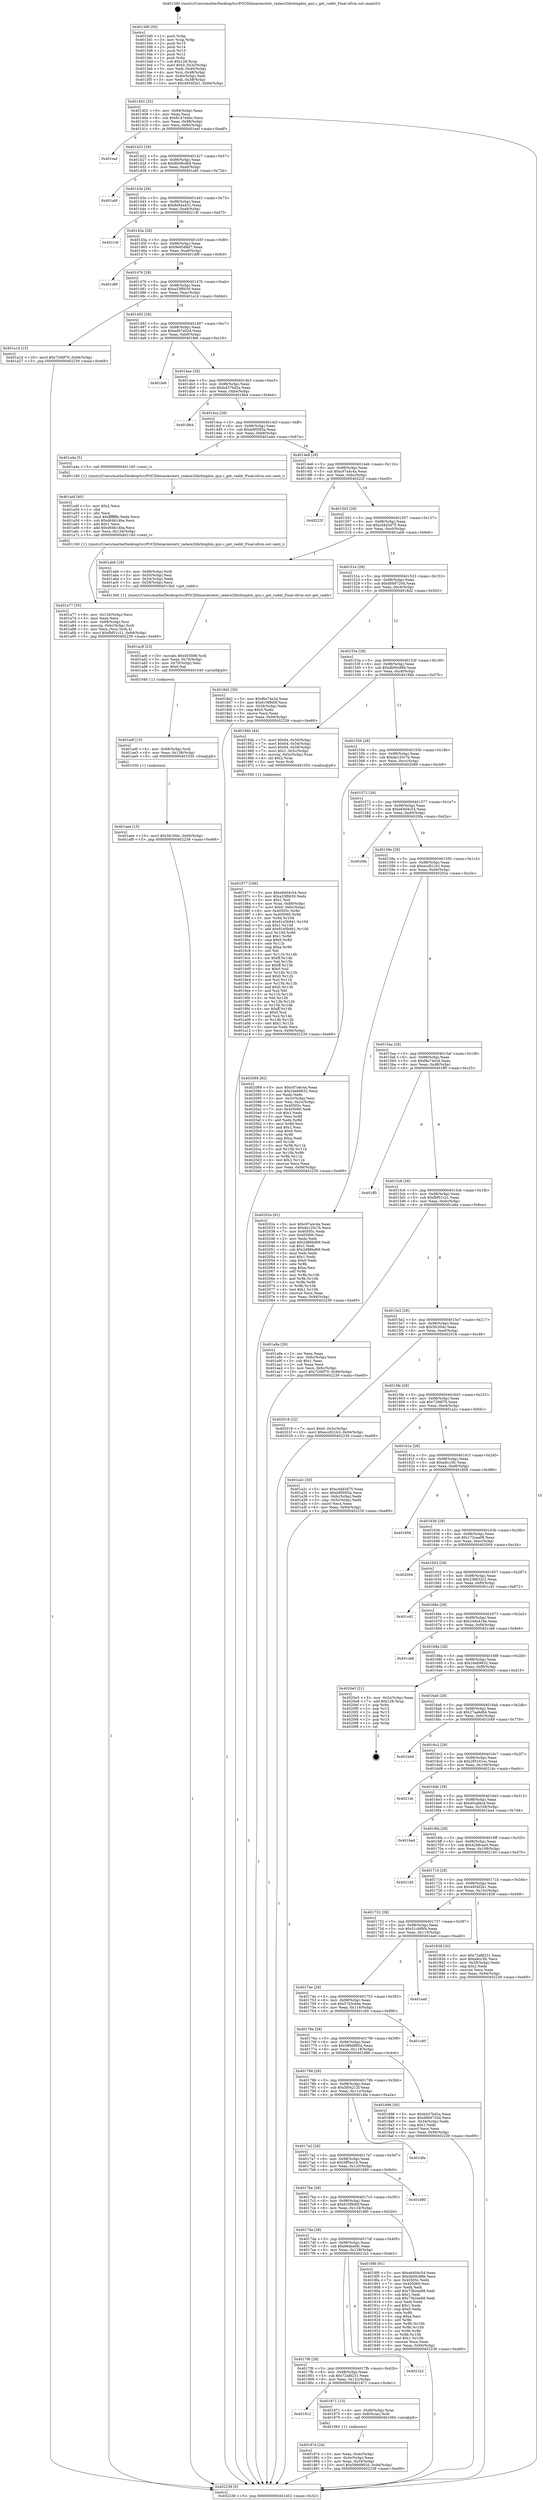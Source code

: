 digraph "0x4013d0" {
  label = "0x4013d0 (/mnt/c/Users/mathe/Desktop/tcc/POCII/binaries/extr_radare2librbinpbin_qnx.c_get_vaddr_Final-ollvm.out::main(0))"
  labelloc = "t"
  node[shape=record]

  Entry [label="",width=0.3,height=0.3,shape=circle,fillcolor=black,style=filled]
  "0x401402" [label="{
     0x401402 [32]\l
     | [instrs]\l
     &nbsp;&nbsp;0x401402 \<+6\>: mov -0x94(%rbp),%eax\l
     &nbsp;&nbsp;0x401408 \<+2\>: mov %eax,%ecx\l
     &nbsp;&nbsp;0x40140a \<+6\>: sub $0x814744bc,%ecx\l
     &nbsp;&nbsp;0x401410 \<+6\>: mov %eax,-0x98(%rbp)\l
     &nbsp;&nbsp;0x401416 \<+6\>: mov %ecx,-0x9c(%rbp)\l
     &nbsp;&nbsp;0x40141c \<+6\>: je 0000000000401eaf \<main+0xadf\>\l
  }"]
  "0x401eaf" [label="{
     0x401eaf\l
  }", style=dashed]
  "0x401422" [label="{
     0x401422 [28]\l
     | [instrs]\l
     &nbsp;&nbsp;0x401422 \<+5\>: jmp 0000000000401427 \<main+0x57\>\l
     &nbsp;&nbsp;0x401427 \<+6\>: mov -0x98(%rbp),%eax\l
     &nbsp;&nbsp;0x40142d \<+5\>: sub $0x8b08cdb8,%eax\l
     &nbsp;&nbsp;0x401432 \<+6\>: mov %eax,-0xa0(%rbp)\l
     &nbsp;&nbsp;0x401438 \<+6\>: je 0000000000401afd \<main+0x72d\>\l
  }"]
  Exit [label="",width=0.3,height=0.3,shape=circle,fillcolor=black,style=filled,peripheries=2]
  "0x401afd" [label="{
     0x401afd\l
  }", style=dashed]
  "0x40143e" [label="{
     0x40143e [28]\l
     | [instrs]\l
     &nbsp;&nbsp;0x40143e \<+5\>: jmp 0000000000401443 \<main+0x73\>\l
     &nbsp;&nbsp;0x401443 \<+6\>: mov -0x98(%rbp),%eax\l
     &nbsp;&nbsp;0x401449 \<+5\>: sub $0x8e84a431,%eax\l
     &nbsp;&nbsp;0x40144e \<+6\>: mov %eax,-0xa4(%rbp)\l
     &nbsp;&nbsp;0x401454 \<+6\>: je 000000000040214f \<main+0xd7f\>\l
  }"]
  "0x401aee" [label="{
     0x401aee [15]\l
     | [instrs]\l
     &nbsp;&nbsp;0x401aee \<+10\>: movl $0x5fc30dc,-0x94(%rbp)\l
     &nbsp;&nbsp;0x401af8 \<+5\>: jmp 0000000000402239 \<main+0xe69\>\l
  }"]
  "0x40214f" [label="{
     0x40214f\l
  }", style=dashed]
  "0x40145a" [label="{
     0x40145a [28]\l
     | [instrs]\l
     &nbsp;&nbsp;0x40145a \<+5\>: jmp 000000000040145f \<main+0x8f\>\l
     &nbsp;&nbsp;0x40145f \<+6\>: mov -0x98(%rbp),%eax\l
     &nbsp;&nbsp;0x401465 \<+5\>: sub $0x9e6588d7,%eax\l
     &nbsp;&nbsp;0x40146a \<+6\>: mov %eax,-0xa8(%rbp)\l
     &nbsp;&nbsp;0x401470 \<+6\>: je 0000000000401d9f \<main+0x9cf\>\l
  }"]
  "0x401adf" [label="{
     0x401adf [15]\l
     | [instrs]\l
     &nbsp;&nbsp;0x401adf \<+4\>: mov -0x68(%rbp),%rdi\l
     &nbsp;&nbsp;0x401ae3 \<+6\>: mov %eax,-0x138(%rbp)\l
     &nbsp;&nbsp;0x401ae9 \<+5\>: call 0000000000401030 \<free@plt\>\l
     | [calls]\l
     &nbsp;&nbsp;0x401030 \{1\} (unknown)\l
  }"]
  "0x401d9f" [label="{
     0x401d9f\l
  }", style=dashed]
  "0x401476" [label="{
     0x401476 [28]\l
     | [instrs]\l
     &nbsp;&nbsp;0x401476 \<+5\>: jmp 000000000040147b \<main+0xab\>\l
     &nbsp;&nbsp;0x40147b \<+6\>: mov -0x98(%rbp),%eax\l
     &nbsp;&nbsp;0x401481 \<+5\>: sub $0xa33f6b30,%eax\l
     &nbsp;&nbsp;0x401486 \<+6\>: mov %eax,-0xac(%rbp)\l
     &nbsp;&nbsp;0x40148c \<+6\>: je 0000000000401a1d \<main+0x64d\>\l
  }"]
  "0x401ac8" [label="{
     0x401ac8 [23]\l
     | [instrs]\l
     &nbsp;&nbsp;0x401ac8 \<+10\>: movabs $0x4030d6,%rdi\l
     &nbsp;&nbsp;0x401ad2 \<+3\>: mov %eax,-0x70(%rbp)\l
     &nbsp;&nbsp;0x401ad5 \<+3\>: mov -0x70(%rbp),%esi\l
     &nbsp;&nbsp;0x401ad8 \<+2\>: mov $0x0,%al\l
     &nbsp;&nbsp;0x401ada \<+5\>: call 0000000000401040 \<printf@plt\>\l
     | [calls]\l
     &nbsp;&nbsp;0x401040 \{1\} (unknown)\l
  }"]
  "0x401a1d" [label="{
     0x401a1d [15]\l
     | [instrs]\l
     &nbsp;&nbsp;0x401a1d \<+10\>: movl $0x7206f70,-0x94(%rbp)\l
     &nbsp;&nbsp;0x401a27 \<+5\>: jmp 0000000000402239 \<main+0xe69\>\l
  }"]
  "0x401492" [label="{
     0x401492 [28]\l
     | [instrs]\l
     &nbsp;&nbsp;0x401492 \<+5\>: jmp 0000000000401497 \<main+0xc7\>\l
     &nbsp;&nbsp;0x401497 \<+6\>: mov -0x98(%rbp),%eax\l
     &nbsp;&nbsp;0x40149d \<+5\>: sub $0xad67e02d,%eax\l
     &nbsp;&nbsp;0x4014a2 \<+6\>: mov %eax,-0xb0(%rbp)\l
     &nbsp;&nbsp;0x4014a8 \<+6\>: je 0000000000401fe6 \<main+0xc16\>\l
  }"]
  "0x401a77" [label="{
     0x401a77 [35]\l
     | [instrs]\l
     &nbsp;&nbsp;0x401a77 \<+6\>: mov -0x134(%rbp),%ecx\l
     &nbsp;&nbsp;0x401a7d \<+3\>: imul %eax,%ecx\l
     &nbsp;&nbsp;0x401a80 \<+4\>: mov -0x68(%rbp),%rsi\l
     &nbsp;&nbsp;0x401a84 \<+4\>: movslq -0x6c(%rbp),%rdi\l
     &nbsp;&nbsp;0x401a88 \<+3\>: mov %ecx,(%rsi,%rdi,4)\l
     &nbsp;&nbsp;0x401a8b \<+10\>: movl $0xfbf01c21,-0x94(%rbp)\l
     &nbsp;&nbsp;0x401a95 \<+5\>: jmp 0000000000402239 \<main+0xe69\>\l
  }"]
  "0x401fe6" [label="{
     0x401fe6\l
  }", style=dashed]
  "0x4014ae" [label="{
     0x4014ae [28]\l
     | [instrs]\l
     &nbsp;&nbsp;0x4014ae \<+5\>: jmp 00000000004014b3 \<main+0xe3\>\l
     &nbsp;&nbsp;0x4014b3 \<+6\>: mov -0x98(%rbp),%eax\l
     &nbsp;&nbsp;0x4014b9 \<+5\>: sub $0xb437bd2a,%eax\l
     &nbsp;&nbsp;0x4014be \<+6\>: mov %eax,-0xb4(%rbp)\l
     &nbsp;&nbsp;0x4014c4 \<+6\>: je 00000000004018b4 \<main+0x4e4\>\l
  }"]
  "0x401a4f" [label="{
     0x401a4f [40]\l
     | [instrs]\l
     &nbsp;&nbsp;0x401a4f \<+5\>: mov $0x2,%ecx\l
     &nbsp;&nbsp;0x401a54 \<+1\>: cltd\l
     &nbsp;&nbsp;0x401a55 \<+2\>: idiv %ecx\l
     &nbsp;&nbsp;0x401a57 \<+6\>: imul $0xfffffffe,%edx,%ecx\l
     &nbsp;&nbsp;0x401a5d \<+6\>: sub $0xd64b14ba,%ecx\l
     &nbsp;&nbsp;0x401a63 \<+3\>: add $0x1,%ecx\l
     &nbsp;&nbsp;0x401a66 \<+6\>: add $0xd64b14ba,%ecx\l
     &nbsp;&nbsp;0x401a6c \<+6\>: mov %ecx,-0x134(%rbp)\l
     &nbsp;&nbsp;0x401a72 \<+5\>: call 0000000000401160 \<next_i\>\l
     | [calls]\l
     &nbsp;&nbsp;0x401160 \{1\} (/mnt/c/Users/mathe/Desktop/tcc/POCII/binaries/extr_radare2librbinpbin_qnx.c_get_vaddr_Final-ollvm.out::next_i)\l
  }"]
  "0x4018b4" [label="{
     0x4018b4\l
  }", style=dashed]
  "0x4014ca" [label="{
     0x4014ca [28]\l
     | [instrs]\l
     &nbsp;&nbsp;0x4014ca \<+5\>: jmp 00000000004014cf \<main+0xff\>\l
     &nbsp;&nbsp;0x4014cf \<+6\>: mov -0x98(%rbp),%eax\l
     &nbsp;&nbsp;0x4014d5 \<+5\>: sub $0xb9f50f3a,%eax\l
     &nbsp;&nbsp;0x4014da \<+6\>: mov %eax,-0xb8(%rbp)\l
     &nbsp;&nbsp;0x4014e0 \<+6\>: je 0000000000401a4a \<main+0x67a\>\l
  }"]
  "0x401977" [label="{
     0x401977 [166]\l
     | [instrs]\l
     &nbsp;&nbsp;0x401977 \<+5\>: mov $0xe6404c54,%ecx\l
     &nbsp;&nbsp;0x40197c \<+5\>: mov $0xa33f6b30,%edx\l
     &nbsp;&nbsp;0x401981 \<+3\>: mov $0x1,%sil\l
     &nbsp;&nbsp;0x401984 \<+4\>: mov %rax,-0x68(%rbp)\l
     &nbsp;&nbsp;0x401988 \<+7\>: movl $0x0,-0x6c(%rbp)\l
     &nbsp;&nbsp;0x40198f \<+8\>: mov 0x40505c,%r8d\l
     &nbsp;&nbsp;0x401997 \<+8\>: mov 0x405060,%r9d\l
     &nbsp;&nbsp;0x40199f \<+3\>: mov %r8d,%r10d\l
     &nbsp;&nbsp;0x4019a2 \<+7\>: sub $0x91e5b941,%r10d\l
     &nbsp;&nbsp;0x4019a9 \<+4\>: sub $0x1,%r10d\l
     &nbsp;&nbsp;0x4019ad \<+7\>: add $0x91e5b941,%r10d\l
     &nbsp;&nbsp;0x4019b4 \<+4\>: imul %r10d,%r8d\l
     &nbsp;&nbsp;0x4019b8 \<+4\>: and $0x1,%r8d\l
     &nbsp;&nbsp;0x4019bc \<+4\>: cmp $0x0,%r8d\l
     &nbsp;&nbsp;0x4019c0 \<+4\>: sete %r11b\l
     &nbsp;&nbsp;0x4019c4 \<+4\>: cmp $0xa,%r9d\l
     &nbsp;&nbsp;0x4019c8 \<+3\>: setl %bl\l
     &nbsp;&nbsp;0x4019cb \<+3\>: mov %r11b,%r14b\l
     &nbsp;&nbsp;0x4019ce \<+4\>: xor $0xff,%r14b\l
     &nbsp;&nbsp;0x4019d2 \<+3\>: mov %bl,%r15b\l
     &nbsp;&nbsp;0x4019d5 \<+4\>: xor $0xff,%r15b\l
     &nbsp;&nbsp;0x4019d9 \<+4\>: xor $0x0,%sil\l
     &nbsp;&nbsp;0x4019dd \<+3\>: mov %r14b,%r12b\l
     &nbsp;&nbsp;0x4019e0 \<+4\>: and $0x0,%r12b\l
     &nbsp;&nbsp;0x4019e4 \<+3\>: and %sil,%r11b\l
     &nbsp;&nbsp;0x4019e7 \<+3\>: mov %r15b,%r13b\l
     &nbsp;&nbsp;0x4019ea \<+4\>: and $0x0,%r13b\l
     &nbsp;&nbsp;0x4019ee \<+3\>: and %sil,%bl\l
     &nbsp;&nbsp;0x4019f1 \<+3\>: or %r11b,%r12b\l
     &nbsp;&nbsp;0x4019f4 \<+3\>: or %bl,%r13b\l
     &nbsp;&nbsp;0x4019f7 \<+3\>: xor %r13b,%r12b\l
     &nbsp;&nbsp;0x4019fa \<+3\>: or %r15b,%r14b\l
     &nbsp;&nbsp;0x4019fd \<+4\>: xor $0xff,%r14b\l
     &nbsp;&nbsp;0x401a01 \<+4\>: or $0x0,%sil\l
     &nbsp;&nbsp;0x401a05 \<+3\>: and %sil,%r14b\l
     &nbsp;&nbsp;0x401a08 \<+3\>: or %r14b,%r12b\l
     &nbsp;&nbsp;0x401a0b \<+4\>: test $0x1,%r12b\l
     &nbsp;&nbsp;0x401a0f \<+3\>: cmovne %edx,%ecx\l
     &nbsp;&nbsp;0x401a12 \<+6\>: mov %ecx,-0x94(%rbp)\l
     &nbsp;&nbsp;0x401a18 \<+5\>: jmp 0000000000402239 \<main+0xe69\>\l
  }"]
  "0x401a4a" [label="{
     0x401a4a [5]\l
     | [instrs]\l
     &nbsp;&nbsp;0x401a4a \<+5\>: call 0000000000401160 \<next_i\>\l
     | [calls]\l
     &nbsp;&nbsp;0x401160 \{1\} (/mnt/c/Users/mathe/Desktop/tcc/POCII/binaries/extr_radare2librbinpbin_qnx.c_get_vaddr_Final-ollvm.out::next_i)\l
  }"]
  "0x4014e6" [label="{
     0x4014e6 [28]\l
     | [instrs]\l
     &nbsp;&nbsp;0x4014e6 \<+5\>: jmp 00000000004014eb \<main+0x11b\>\l
     &nbsp;&nbsp;0x4014eb \<+6\>: mov -0x98(%rbp),%eax\l
     &nbsp;&nbsp;0x4014f1 \<+5\>: sub $0xc97a4c4a,%eax\l
     &nbsp;&nbsp;0x4014f6 \<+6\>: mov %eax,-0xbc(%rbp)\l
     &nbsp;&nbsp;0x4014fc \<+6\>: je 000000000040222f \<main+0xe5f\>\l
  }"]
  "0x40187e" [label="{
     0x40187e [24]\l
     | [instrs]\l
     &nbsp;&nbsp;0x40187e \<+3\>: mov %eax,-0x4c(%rbp)\l
     &nbsp;&nbsp;0x401881 \<+3\>: mov -0x4c(%rbp),%eax\l
     &nbsp;&nbsp;0x401884 \<+3\>: mov %eax,-0x34(%rbp)\l
     &nbsp;&nbsp;0x401887 \<+10\>: movl $0x589d982d,-0x94(%rbp)\l
     &nbsp;&nbsp;0x401891 \<+5\>: jmp 0000000000402239 \<main+0xe69\>\l
  }"]
  "0x40222f" [label="{
     0x40222f\l
  }", style=dashed]
  "0x401502" [label="{
     0x401502 [28]\l
     | [instrs]\l
     &nbsp;&nbsp;0x401502 \<+5\>: jmp 0000000000401507 \<main+0x137\>\l
     &nbsp;&nbsp;0x401507 \<+6\>: mov -0x98(%rbp),%eax\l
     &nbsp;&nbsp;0x40150d \<+5\>: sub $0xcd4d3d75,%eax\l
     &nbsp;&nbsp;0x401512 \<+6\>: mov %eax,-0xc0(%rbp)\l
     &nbsp;&nbsp;0x401518 \<+6\>: je 0000000000401ab6 \<main+0x6e6\>\l
  }"]
  "0x401812" [label="{
     0x401812\l
  }", style=dashed]
  "0x401ab6" [label="{
     0x401ab6 [18]\l
     | [instrs]\l
     &nbsp;&nbsp;0x401ab6 \<+4\>: mov -0x68(%rbp),%rdi\l
     &nbsp;&nbsp;0x401aba \<+3\>: mov -0x50(%rbp),%esi\l
     &nbsp;&nbsp;0x401abd \<+3\>: mov -0x54(%rbp),%edx\l
     &nbsp;&nbsp;0x401ac0 \<+3\>: mov -0x58(%rbp),%ecx\l
     &nbsp;&nbsp;0x401ac3 \<+5\>: call 00000000004013b0 \<get_vaddr\>\l
     | [calls]\l
     &nbsp;&nbsp;0x4013b0 \{1\} (/mnt/c/Users/mathe/Desktop/tcc/POCII/binaries/extr_radare2librbinpbin_qnx.c_get_vaddr_Final-ollvm.out::get_vaddr)\l
  }"]
  "0x40151e" [label="{
     0x40151e [28]\l
     | [instrs]\l
     &nbsp;&nbsp;0x40151e \<+5\>: jmp 0000000000401523 \<main+0x153\>\l
     &nbsp;&nbsp;0x401523 \<+6\>: mov -0x98(%rbp),%eax\l
     &nbsp;&nbsp;0x401529 \<+5\>: sub $0xd0b9720d,%eax\l
     &nbsp;&nbsp;0x40152e \<+6\>: mov %eax,-0xc4(%rbp)\l
     &nbsp;&nbsp;0x401534 \<+6\>: je 00000000004018d2 \<main+0x502\>\l
  }"]
  "0x401871" [label="{
     0x401871 [13]\l
     | [instrs]\l
     &nbsp;&nbsp;0x401871 \<+4\>: mov -0x48(%rbp),%rax\l
     &nbsp;&nbsp;0x401875 \<+4\>: mov 0x8(%rax),%rdi\l
     &nbsp;&nbsp;0x401879 \<+5\>: call 0000000000401060 \<atoi@plt\>\l
     | [calls]\l
     &nbsp;&nbsp;0x401060 \{1\} (unknown)\l
  }"]
  "0x4018d2" [label="{
     0x4018d2 [30]\l
     | [instrs]\l
     &nbsp;&nbsp;0x4018d2 \<+5\>: mov $0xf6e74e3d,%eax\l
     &nbsp;&nbsp;0x4018d7 \<+5\>: mov $0x619f9d0f,%ecx\l
     &nbsp;&nbsp;0x4018dc \<+3\>: mov -0x34(%rbp),%edx\l
     &nbsp;&nbsp;0x4018df \<+3\>: cmp $0x0,%edx\l
     &nbsp;&nbsp;0x4018e2 \<+3\>: cmove %ecx,%eax\l
     &nbsp;&nbsp;0x4018e5 \<+6\>: mov %eax,-0x94(%rbp)\l
     &nbsp;&nbsp;0x4018eb \<+5\>: jmp 0000000000402239 \<main+0xe69\>\l
  }"]
  "0x40153a" [label="{
     0x40153a [28]\l
     | [instrs]\l
     &nbsp;&nbsp;0x40153a \<+5\>: jmp 000000000040153f \<main+0x16f\>\l
     &nbsp;&nbsp;0x40153f \<+6\>: mov -0x98(%rbp),%eax\l
     &nbsp;&nbsp;0x401545 \<+5\>: sub $0xdb00c88b,%eax\l
     &nbsp;&nbsp;0x40154a \<+6\>: mov %eax,-0xc8(%rbp)\l
     &nbsp;&nbsp;0x401550 \<+6\>: je 000000000040194b \<main+0x57b\>\l
  }"]
  "0x4017f6" [label="{
     0x4017f6 [28]\l
     | [instrs]\l
     &nbsp;&nbsp;0x4017f6 \<+5\>: jmp 00000000004017fb \<main+0x42b\>\l
     &nbsp;&nbsp;0x4017fb \<+6\>: mov -0x98(%rbp),%eax\l
     &nbsp;&nbsp;0x401801 \<+5\>: sub $0x72afd231,%eax\l
     &nbsp;&nbsp;0x401806 \<+6\>: mov %eax,-0x12c(%rbp)\l
     &nbsp;&nbsp;0x40180c \<+6\>: je 0000000000401871 \<main+0x4a1\>\l
  }"]
  "0x40194b" [label="{
     0x40194b [44]\l
     | [instrs]\l
     &nbsp;&nbsp;0x40194b \<+7\>: movl $0x64,-0x50(%rbp)\l
     &nbsp;&nbsp;0x401952 \<+7\>: movl $0x64,-0x54(%rbp)\l
     &nbsp;&nbsp;0x401959 \<+7\>: movl $0x64,-0x58(%rbp)\l
     &nbsp;&nbsp;0x401960 \<+7\>: movl $0x1,-0x5c(%rbp)\l
     &nbsp;&nbsp;0x401967 \<+4\>: movslq -0x5c(%rbp),%rax\l
     &nbsp;&nbsp;0x40196b \<+4\>: shl $0x2,%rax\l
     &nbsp;&nbsp;0x40196f \<+3\>: mov %rax,%rdi\l
     &nbsp;&nbsp;0x401972 \<+5\>: call 0000000000401050 \<malloc@plt\>\l
     | [calls]\l
     &nbsp;&nbsp;0x401050 \{1\} (unknown)\l
  }"]
  "0x401556" [label="{
     0x401556 [28]\l
     | [instrs]\l
     &nbsp;&nbsp;0x401556 \<+5\>: jmp 000000000040155b \<main+0x18b\>\l
     &nbsp;&nbsp;0x40155b \<+6\>: mov -0x98(%rbp),%eax\l
     &nbsp;&nbsp;0x401561 \<+5\>: sub $0xde120c7b,%eax\l
     &nbsp;&nbsp;0x401566 \<+6\>: mov %eax,-0xcc(%rbp)\l
     &nbsp;&nbsp;0x40156c \<+6\>: je 0000000000402089 \<main+0xcb9\>\l
  }"]
  "0x4021b2" [label="{
     0x4021b2\l
  }", style=dashed]
  "0x402089" [label="{
     0x402089 [92]\l
     | [instrs]\l
     &nbsp;&nbsp;0x402089 \<+5\>: mov $0xc97a4c4a,%eax\l
     &nbsp;&nbsp;0x40208e \<+5\>: mov $0x24eb9632,%ecx\l
     &nbsp;&nbsp;0x402093 \<+2\>: xor %edx,%edx\l
     &nbsp;&nbsp;0x402095 \<+3\>: mov -0x3c(%rbp),%esi\l
     &nbsp;&nbsp;0x402098 \<+3\>: mov %esi,-0x2c(%rbp)\l
     &nbsp;&nbsp;0x40209b \<+7\>: mov 0x40505c,%esi\l
     &nbsp;&nbsp;0x4020a2 \<+7\>: mov 0x405060,%edi\l
     &nbsp;&nbsp;0x4020a9 \<+3\>: sub $0x1,%edx\l
     &nbsp;&nbsp;0x4020ac \<+3\>: mov %esi,%r8d\l
     &nbsp;&nbsp;0x4020af \<+3\>: add %edx,%r8d\l
     &nbsp;&nbsp;0x4020b2 \<+4\>: imul %r8d,%esi\l
     &nbsp;&nbsp;0x4020b6 \<+3\>: and $0x1,%esi\l
     &nbsp;&nbsp;0x4020b9 \<+3\>: cmp $0x0,%esi\l
     &nbsp;&nbsp;0x4020bc \<+4\>: sete %r9b\l
     &nbsp;&nbsp;0x4020c0 \<+3\>: cmp $0xa,%edi\l
     &nbsp;&nbsp;0x4020c3 \<+4\>: setl %r10b\l
     &nbsp;&nbsp;0x4020c7 \<+3\>: mov %r9b,%r11b\l
     &nbsp;&nbsp;0x4020ca \<+3\>: and %r10b,%r11b\l
     &nbsp;&nbsp;0x4020cd \<+3\>: xor %r10b,%r9b\l
     &nbsp;&nbsp;0x4020d0 \<+3\>: or %r9b,%r11b\l
     &nbsp;&nbsp;0x4020d3 \<+4\>: test $0x1,%r11b\l
     &nbsp;&nbsp;0x4020d7 \<+3\>: cmovne %ecx,%eax\l
     &nbsp;&nbsp;0x4020da \<+6\>: mov %eax,-0x94(%rbp)\l
     &nbsp;&nbsp;0x4020e0 \<+5\>: jmp 0000000000402239 \<main+0xe69\>\l
  }"]
  "0x401572" [label="{
     0x401572 [28]\l
     | [instrs]\l
     &nbsp;&nbsp;0x401572 \<+5\>: jmp 0000000000401577 \<main+0x1a7\>\l
     &nbsp;&nbsp;0x401577 \<+6\>: mov -0x98(%rbp),%eax\l
     &nbsp;&nbsp;0x40157d \<+5\>: sub $0xe6404c54,%eax\l
     &nbsp;&nbsp;0x401582 \<+6\>: mov %eax,-0xd0(%rbp)\l
     &nbsp;&nbsp;0x401588 \<+6\>: je 00000000004020fa \<main+0xd2a\>\l
  }"]
  "0x4017da" [label="{
     0x4017da [28]\l
     | [instrs]\l
     &nbsp;&nbsp;0x4017da \<+5\>: jmp 00000000004017df \<main+0x40f\>\l
     &nbsp;&nbsp;0x4017df \<+6\>: mov -0x98(%rbp),%eax\l
     &nbsp;&nbsp;0x4017e5 \<+5\>: sub $0x66dea0fc,%eax\l
     &nbsp;&nbsp;0x4017ea \<+6\>: mov %eax,-0x128(%rbp)\l
     &nbsp;&nbsp;0x4017f0 \<+6\>: je 00000000004021b2 \<main+0xde2\>\l
  }"]
  "0x4020fa" [label="{
     0x4020fa\l
  }", style=dashed]
  "0x40158e" [label="{
     0x40158e [28]\l
     | [instrs]\l
     &nbsp;&nbsp;0x40158e \<+5\>: jmp 0000000000401593 \<main+0x1c3\>\l
     &nbsp;&nbsp;0x401593 \<+6\>: mov -0x98(%rbp),%eax\l
     &nbsp;&nbsp;0x401599 \<+5\>: sub $0xecc821b3,%eax\l
     &nbsp;&nbsp;0x40159e \<+6\>: mov %eax,-0xd4(%rbp)\l
     &nbsp;&nbsp;0x4015a4 \<+6\>: je 000000000040202e \<main+0xc5e\>\l
  }"]
  "0x4018f0" [label="{
     0x4018f0 [91]\l
     | [instrs]\l
     &nbsp;&nbsp;0x4018f0 \<+5\>: mov $0xe6404c54,%eax\l
     &nbsp;&nbsp;0x4018f5 \<+5\>: mov $0xdb00c88b,%ecx\l
     &nbsp;&nbsp;0x4018fa \<+7\>: mov 0x40505c,%edx\l
     &nbsp;&nbsp;0x401901 \<+7\>: mov 0x405060,%esi\l
     &nbsp;&nbsp;0x401908 \<+2\>: mov %edx,%edi\l
     &nbsp;&nbsp;0x40190a \<+6\>: add $0x73b2ee89,%edi\l
     &nbsp;&nbsp;0x401910 \<+3\>: sub $0x1,%edi\l
     &nbsp;&nbsp;0x401913 \<+6\>: sub $0x73b2ee89,%edi\l
     &nbsp;&nbsp;0x401919 \<+3\>: imul %edi,%edx\l
     &nbsp;&nbsp;0x40191c \<+3\>: and $0x1,%edx\l
     &nbsp;&nbsp;0x40191f \<+3\>: cmp $0x0,%edx\l
     &nbsp;&nbsp;0x401922 \<+4\>: sete %r8b\l
     &nbsp;&nbsp;0x401926 \<+3\>: cmp $0xa,%esi\l
     &nbsp;&nbsp;0x401929 \<+4\>: setl %r9b\l
     &nbsp;&nbsp;0x40192d \<+3\>: mov %r8b,%r10b\l
     &nbsp;&nbsp;0x401930 \<+3\>: and %r9b,%r10b\l
     &nbsp;&nbsp;0x401933 \<+3\>: xor %r9b,%r8b\l
     &nbsp;&nbsp;0x401936 \<+3\>: or %r8b,%r10b\l
     &nbsp;&nbsp;0x401939 \<+4\>: test $0x1,%r10b\l
     &nbsp;&nbsp;0x40193d \<+3\>: cmovne %ecx,%eax\l
     &nbsp;&nbsp;0x401940 \<+6\>: mov %eax,-0x94(%rbp)\l
     &nbsp;&nbsp;0x401946 \<+5\>: jmp 0000000000402239 \<main+0xe69\>\l
  }"]
  "0x40202e" [label="{
     0x40202e [91]\l
     | [instrs]\l
     &nbsp;&nbsp;0x40202e \<+5\>: mov $0xc97a4c4a,%eax\l
     &nbsp;&nbsp;0x402033 \<+5\>: mov $0xde120c7b,%ecx\l
     &nbsp;&nbsp;0x402038 \<+7\>: mov 0x40505c,%edx\l
     &nbsp;&nbsp;0x40203f \<+7\>: mov 0x405060,%esi\l
     &nbsp;&nbsp;0x402046 \<+2\>: mov %edx,%edi\l
     &nbsp;&nbsp;0x402048 \<+6\>: add $0x2d86bd69,%edi\l
     &nbsp;&nbsp;0x40204e \<+3\>: sub $0x1,%edi\l
     &nbsp;&nbsp;0x402051 \<+6\>: sub $0x2d86bd69,%edi\l
     &nbsp;&nbsp;0x402057 \<+3\>: imul %edi,%edx\l
     &nbsp;&nbsp;0x40205a \<+3\>: and $0x1,%edx\l
     &nbsp;&nbsp;0x40205d \<+3\>: cmp $0x0,%edx\l
     &nbsp;&nbsp;0x402060 \<+4\>: sete %r8b\l
     &nbsp;&nbsp;0x402064 \<+3\>: cmp $0xa,%esi\l
     &nbsp;&nbsp;0x402067 \<+4\>: setl %r9b\l
     &nbsp;&nbsp;0x40206b \<+3\>: mov %r8b,%r10b\l
     &nbsp;&nbsp;0x40206e \<+3\>: and %r9b,%r10b\l
     &nbsp;&nbsp;0x402071 \<+3\>: xor %r9b,%r8b\l
     &nbsp;&nbsp;0x402074 \<+3\>: or %r8b,%r10b\l
     &nbsp;&nbsp;0x402077 \<+4\>: test $0x1,%r10b\l
     &nbsp;&nbsp;0x40207b \<+3\>: cmovne %ecx,%eax\l
     &nbsp;&nbsp;0x40207e \<+6\>: mov %eax,-0x94(%rbp)\l
     &nbsp;&nbsp;0x402084 \<+5\>: jmp 0000000000402239 \<main+0xe69\>\l
  }"]
  "0x4015aa" [label="{
     0x4015aa [28]\l
     | [instrs]\l
     &nbsp;&nbsp;0x4015aa \<+5\>: jmp 00000000004015af \<main+0x1df\>\l
     &nbsp;&nbsp;0x4015af \<+6\>: mov -0x98(%rbp),%eax\l
     &nbsp;&nbsp;0x4015b5 \<+5\>: sub $0xf6e74e3d,%eax\l
     &nbsp;&nbsp;0x4015ba \<+6\>: mov %eax,-0xd8(%rbp)\l
     &nbsp;&nbsp;0x4015c0 \<+6\>: je 0000000000401ff5 \<main+0xc25\>\l
  }"]
  "0x4017be" [label="{
     0x4017be [28]\l
     | [instrs]\l
     &nbsp;&nbsp;0x4017be \<+5\>: jmp 00000000004017c3 \<main+0x3f3\>\l
     &nbsp;&nbsp;0x4017c3 \<+6\>: mov -0x98(%rbp),%eax\l
     &nbsp;&nbsp;0x4017c9 \<+5\>: sub $0x619f9d0f,%eax\l
     &nbsp;&nbsp;0x4017ce \<+6\>: mov %eax,-0x124(%rbp)\l
     &nbsp;&nbsp;0x4017d4 \<+6\>: je 00000000004018f0 \<main+0x520\>\l
  }"]
  "0x401ff5" [label="{
     0x401ff5\l
  }", style=dashed]
  "0x4015c6" [label="{
     0x4015c6 [28]\l
     | [instrs]\l
     &nbsp;&nbsp;0x4015c6 \<+5\>: jmp 00000000004015cb \<main+0x1fb\>\l
     &nbsp;&nbsp;0x4015cb \<+6\>: mov -0x98(%rbp),%eax\l
     &nbsp;&nbsp;0x4015d1 \<+5\>: sub $0xfbf01c21,%eax\l
     &nbsp;&nbsp;0x4015d6 \<+6\>: mov %eax,-0xdc(%rbp)\l
     &nbsp;&nbsp;0x4015dc \<+6\>: je 0000000000401a9a \<main+0x6ca\>\l
  }"]
  "0x401d90" [label="{
     0x401d90\l
  }", style=dashed]
  "0x401a9a" [label="{
     0x401a9a [28]\l
     | [instrs]\l
     &nbsp;&nbsp;0x401a9a \<+2\>: xor %eax,%eax\l
     &nbsp;&nbsp;0x401a9c \<+3\>: mov -0x6c(%rbp),%ecx\l
     &nbsp;&nbsp;0x401a9f \<+3\>: sub $0x1,%eax\l
     &nbsp;&nbsp;0x401aa2 \<+2\>: sub %eax,%ecx\l
     &nbsp;&nbsp;0x401aa4 \<+3\>: mov %ecx,-0x6c(%rbp)\l
     &nbsp;&nbsp;0x401aa7 \<+10\>: movl $0x7206f70,-0x94(%rbp)\l
     &nbsp;&nbsp;0x401ab1 \<+5\>: jmp 0000000000402239 \<main+0xe69\>\l
  }"]
  "0x4015e2" [label="{
     0x4015e2 [28]\l
     | [instrs]\l
     &nbsp;&nbsp;0x4015e2 \<+5\>: jmp 00000000004015e7 \<main+0x217\>\l
     &nbsp;&nbsp;0x4015e7 \<+6\>: mov -0x98(%rbp),%eax\l
     &nbsp;&nbsp;0x4015ed \<+5\>: sub $0x5fc30dc,%eax\l
     &nbsp;&nbsp;0x4015f2 \<+6\>: mov %eax,-0xe0(%rbp)\l
     &nbsp;&nbsp;0x4015f8 \<+6\>: je 0000000000402018 \<main+0xc48\>\l
  }"]
  "0x4017a2" [label="{
     0x4017a2 [28]\l
     | [instrs]\l
     &nbsp;&nbsp;0x4017a2 \<+5\>: jmp 00000000004017a7 \<main+0x3d7\>\l
     &nbsp;&nbsp;0x4017a7 \<+6\>: mov -0x98(%rbp),%eax\l
     &nbsp;&nbsp;0x4017ad \<+5\>: sub $0x5ff5ec16,%eax\l
     &nbsp;&nbsp;0x4017b2 \<+6\>: mov %eax,-0x120(%rbp)\l
     &nbsp;&nbsp;0x4017b8 \<+6\>: je 0000000000401d90 \<main+0x9c0\>\l
  }"]
  "0x402018" [label="{
     0x402018 [22]\l
     | [instrs]\l
     &nbsp;&nbsp;0x402018 \<+7\>: movl $0x0,-0x3c(%rbp)\l
     &nbsp;&nbsp;0x40201f \<+10\>: movl $0xecc821b3,-0x94(%rbp)\l
     &nbsp;&nbsp;0x402029 \<+5\>: jmp 0000000000402239 \<main+0xe69\>\l
  }"]
  "0x4015fe" [label="{
     0x4015fe [28]\l
     | [instrs]\l
     &nbsp;&nbsp;0x4015fe \<+5\>: jmp 0000000000401603 \<main+0x233\>\l
     &nbsp;&nbsp;0x401603 \<+6\>: mov -0x98(%rbp),%eax\l
     &nbsp;&nbsp;0x401609 \<+5\>: sub $0x7206f70,%eax\l
     &nbsp;&nbsp;0x40160e \<+6\>: mov %eax,-0xe4(%rbp)\l
     &nbsp;&nbsp;0x401614 \<+6\>: je 0000000000401a2c \<main+0x65c\>\l
  }"]
  "0x401dfa" [label="{
     0x401dfa\l
  }", style=dashed]
  "0x401a2c" [label="{
     0x401a2c [30]\l
     | [instrs]\l
     &nbsp;&nbsp;0x401a2c \<+5\>: mov $0xcd4d3d75,%eax\l
     &nbsp;&nbsp;0x401a31 \<+5\>: mov $0xb9f50f3a,%ecx\l
     &nbsp;&nbsp;0x401a36 \<+3\>: mov -0x6c(%rbp),%edx\l
     &nbsp;&nbsp;0x401a39 \<+3\>: cmp -0x5c(%rbp),%edx\l
     &nbsp;&nbsp;0x401a3c \<+3\>: cmovl %ecx,%eax\l
     &nbsp;&nbsp;0x401a3f \<+6\>: mov %eax,-0x94(%rbp)\l
     &nbsp;&nbsp;0x401a45 \<+5\>: jmp 0000000000402239 \<main+0xe69\>\l
  }"]
  "0x40161a" [label="{
     0x40161a [28]\l
     | [instrs]\l
     &nbsp;&nbsp;0x40161a \<+5\>: jmp 000000000040161f \<main+0x24f\>\l
     &nbsp;&nbsp;0x40161f \<+6\>: mov -0x98(%rbp),%eax\l
     &nbsp;&nbsp;0x401625 \<+5\>: sub $0xa9cc3fc,%eax\l
     &nbsp;&nbsp;0x40162a \<+6\>: mov %eax,-0xe8(%rbp)\l
     &nbsp;&nbsp;0x401630 \<+6\>: je 0000000000401856 \<main+0x486\>\l
  }"]
  "0x401786" [label="{
     0x401786 [28]\l
     | [instrs]\l
     &nbsp;&nbsp;0x401786 \<+5\>: jmp 000000000040178b \<main+0x3bb\>\l
     &nbsp;&nbsp;0x40178b \<+6\>: mov -0x98(%rbp),%eax\l
     &nbsp;&nbsp;0x401791 \<+5\>: sub $0x5f04212f,%eax\l
     &nbsp;&nbsp;0x401796 \<+6\>: mov %eax,-0x11c(%rbp)\l
     &nbsp;&nbsp;0x40179c \<+6\>: je 0000000000401dfa \<main+0xa2a\>\l
  }"]
  "0x401856" [label="{
     0x401856\l
  }", style=dashed]
  "0x401636" [label="{
     0x401636 [28]\l
     | [instrs]\l
     &nbsp;&nbsp;0x401636 \<+5\>: jmp 000000000040163b \<main+0x26b\>\l
     &nbsp;&nbsp;0x40163b \<+6\>: mov -0x98(%rbp),%eax\l
     &nbsp;&nbsp;0x401641 \<+5\>: sub $0x172cea06,%eax\l
     &nbsp;&nbsp;0x401646 \<+6\>: mov %eax,-0xec(%rbp)\l
     &nbsp;&nbsp;0x40164c \<+6\>: je 0000000000402004 \<main+0xc34\>\l
  }"]
  "0x401896" [label="{
     0x401896 [30]\l
     | [instrs]\l
     &nbsp;&nbsp;0x401896 \<+5\>: mov $0xb437bd2a,%eax\l
     &nbsp;&nbsp;0x40189b \<+5\>: mov $0xd0b9720d,%ecx\l
     &nbsp;&nbsp;0x4018a0 \<+3\>: mov -0x34(%rbp),%edx\l
     &nbsp;&nbsp;0x4018a3 \<+3\>: cmp $0x1,%edx\l
     &nbsp;&nbsp;0x4018a6 \<+3\>: cmovl %ecx,%eax\l
     &nbsp;&nbsp;0x4018a9 \<+6\>: mov %eax,-0x94(%rbp)\l
     &nbsp;&nbsp;0x4018af \<+5\>: jmp 0000000000402239 \<main+0xe69\>\l
  }"]
  "0x402004" [label="{
     0x402004\l
  }", style=dashed]
  "0x401652" [label="{
     0x401652 [28]\l
     | [instrs]\l
     &nbsp;&nbsp;0x401652 \<+5\>: jmp 0000000000401657 \<main+0x287\>\l
     &nbsp;&nbsp;0x401657 \<+6\>: mov -0x98(%rbp),%eax\l
     &nbsp;&nbsp;0x40165d \<+5\>: sub $0x238632c2,%eax\l
     &nbsp;&nbsp;0x401662 \<+6\>: mov %eax,-0xf0(%rbp)\l
     &nbsp;&nbsp;0x401668 \<+6\>: je 0000000000401c42 \<main+0x872\>\l
  }"]
  "0x40176a" [label="{
     0x40176a [28]\l
     | [instrs]\l
     &nbsp;&nbsp;0x40176a \<+5\>: jmp 000000000040176f \<main+0x39f\>\l
     &nbsp;&nbsp;0x40176f \<+6\>: mov -0x98(%rbp),%eax\l
     &nbsp;&nbsp;0x401775 \<+5\>: sub $0x589d982d,%eax\l
     &nbsp;&nbsp;0x40177a \<+6\>: mov %eax,-0x118(%rbp)\l
     &nbsp;&nbsp;0x401780 \<+6\>: je 0000000000401896 \<main+0x4c6\>\l
  }"]
  "0x401c42" [label="{
     0x401c42\l
  }", style=dashed]
  "0x40166e" [label="{
     0x40166e [28]\l
     | [instrs]\l
     &nbsp;&nbsp;0x40166e \<+5\>: jmp 0000000000401673 \<main+0x2a3\>\l
     &nbsp;&nbsp;0x401673 \<+6\>: mov -0x98(%rbp),%eax\l
     &nbsp;&nbsp;0x401679 \<+5\>: sub $0x24de419a,%eax\l
     &nbsp;&nbsp;0x40167e \<+6\>: mov %eax,-0xf4(%rbp)\l
     &nbsp;&nbsp;0x401684 \<+6\>: je 0000000000401cb6 \<main+0x8e6\>\l
  }"]
  "0x401c60" [label="{
     0x401c60\l
  }", style=dashed]
  "0x401cb6" [label="{
     0x401cb6\l
  }", style=dashed]
  "0x40168a" [label="{
     0x40168a [28]\l
     | [instrs]\l
     &nbsp;&nbsp;0x40168a \<+5\>: jmp 000000000040168f \<main+0x2bf\>\l
     &nbsp;&nbsp;0x40168f \<+6\>: mov -0x98(%rbp),%eax\l
     &nbsp;&nbsp;0x401695 \<+5\>: sub $0x24eb9632,%eax\l
     &nbsp;&nbsp;0x40169a \<+6\>: mov %eax,-0xf8(%rbp)\l
     &nbsp;&nbsp;0x4016a0 \<+6\>: je 00000000004020e5 \<main+0xd15\>\l
  }"]
  "0x40174e" [label="{
     0x40174e [28]\l
     | [instrs]\l
     &nbsp;&nbsp;0x40174e \<+5\>: jmp 0000000000401753 \<main+0x383\>\l
     &nbsp;&nbsp;0x401753 \<+6\>: mov -0x98(%rbp),%eax\l
     &nbsp;&nbsp;0x401759 \<+5\>: sub $0x57d3c64e,%eax\l
     &nbsp;&nbsp;0x40175e \<+6\>: mov %eax,-0x114(%rbp)\l
     &nbsp;&nbsp;0x401764 \<+6\>: je 0000000000401c60 \<main+0x890\>\l
  }"]
  "0x4020e5" [label="{
     0x4020e5 [21]\l
     | [instrs]\l
     &nbsp;&nbsp;0x4020e5 \<+3\>: mov -0x2c(%rbp),%eax\l
     &nbsp;&nbsp;0x4020e8 \<+7\>: add $0x128,%rsp\l
     &nbsp;&nbsp;0x4020ef \<+1\>: pop %rbx\l
     &nbsp;&nbsp;0x4020f0 \<+2\>: pop %r12\l
     &nbsp;&nbsp;0x4020f2 \<+2\>: pop %r13\l
     &nbsp;&nbsp;0x4020f4 \<+2\>: pop %r14\l
     &nbsp;&nbsp;0x4020f6 \<+2\>: pop %r15\l
     &nbsp;&nbsp;0x4020f8 \<+1\>: pop %rbp\l
     &nbsp;&nbsp;0x4020f9 \<+1\>: ret\l
  }"]
  "0x4016a6" [label="{
     0x4016a6 [28]\l
     | [instrs]\l
     &nbsp;&nbsp;0x4016a6 \<+5\>: jmp 00000000004016ab \<main+0x2db\>\l
     &nbsp;&nbsp;0x4016ab \<+6\>: mov -0x98(%rbp),%eax\l
     &nbsp;&nbsp;0x4016b1 \<+5\>: sub $0x27aa6d64,%eax\l
     &nbsp;&nbsp;0x4016b6 \<+6\>: mov %eax,-0xfc(%rbp)\l
     &nbsp;&nbsp;0x4016bc \<+6\>: je 0000000000401b49 \<main+0x779\>\l
  }"]
  "0x401ea0" [label="{
     0x401ea0\l
  }", style=dashed]
  "0x401b49" [label="{
     0x401b49\l
  }", style=dashed]
  "0x4016c2" [label="{
     0x4016c2 [28]\l
     | [instrs]\l
     &nbsp;&nbsp;0x4016c2 \<+5\>: jmp 00000000004016c7 \<main+0x2f7\>\l
     &nbsp;&nbsp;0x4016c7 \<+6\>: mov -0x98(%rbp),%eax\l
     &nbsp;&nbsp;0x4016cd \<+5\>: sub $0x295161ec,%eax\l
     &nbsp;&nbsp;0x4016d2 \<+6\>: mov %eax,-0x100(%rbp)\l
     &nbsp;&nbsp;0x4016d8 \<+6\>: je 00000000004021dc \<main+0xe0c\>\l
  }"]
  "0x4013d0" [label="{
     0x4013d0 [50]\l
     | [instrs]\l
     &nbsp;&nbsp;0x4013d0 \<+1\>: push %rbp\l
     &nbsp;&nbsp;0x4013d1 \<+3\>: mov %rsp,%rbp\l
     &nbsp;&nbsp;0x4013d4 \<+2\>: push %r15\l
     &nbsp;&nbsp;0x4013d6 \<+2\>: push %r14\l
     &nbsp;&nbsp;0x4013d8 \<+2\>: push %r13\l
     &nbsp;&nbsp;0x4013da \<+2\>: push %r12\l
     &nbsp;&nbsp;0x4013dc \<+1\>: push %rbx\l
     &nbsp;&nbsp;0x4013dd \<+7\>: sub $0x128,%rsp\l
     &nbsp;&nbsp;0x4013e4 \<+7\>: movl $0x0,-0x3c(%rbp)\l
     &nbsp;&nbsp;0x4013eb \<+3\>: mov %edi,-0x40(%rbp)\l
     &nbsp;&nbsp;0x4013ee \<+4\>: mov %rsi,-0x48(%rbp)\l
     &nbsp;&nbsp;0x4013f2 \<+3\>: mov -0x40(%rbp),%edi\l
     &nbsp;&nbsp;0x4013f5 \<+3\>: mov %edi,-0x38(%rbp)\l
     &nbsp;&nbsp;0x4013f8 \<+10\>: movl $0x4954f2b1,-0x94(%rbp)\l
  }"]
  "0x4021dc" [label="{
     0x4021dc\l
  }", style=dashed]
  "0x4016de" [label="{
     0x4016de [28]\l
     | [instrs]\l
     &nbsp;&nbsp;0x4016de \<+5\>: jmp 00000000004016e3 \<main+0x313\>\l
     &nbsp;&nbsp;0x4016e3 \<+6\>: mov -0x98(%rbp),%eax\l
     &nbsp;&nbsp;0x4016e9 \<+5\>: sub $0x40cafdcd,%eax\l
     &nbsp;&nbsp;0x4016ee \<+6\>: mov %eax,-0x104(%rbp)\l
     &nbsp;&nbsp;0x4016f4 \<+6\>: je 0000000000401ba4 \<main+0x7d4\>\l
  }"]
  "0x402239" [label="{
     0x402239 [5]\l
     | [instrs]\l
     &nbsp;&nbsp;0x402239 \<+5\>: jmp 0000000000401402 \<main+0x32\>\l
  }"]
  "0x401ba4" [label="{
     0x401ba4\l
  }", style=dashed]
  "0x4016fa" [label="{
     0x4016fa [28]\l
     | [instrs]\l
     &nbsp;&nbsp;0x4016fa \<+5\>: jmp 00000000004016ff \<main+0x32f\>\l
     &nbsp;&nbsp;0x4016ff \<+6\>: mov -0x98(%rbp),%eax\l
     &nbsp;&nbsp;0x401705 \<+5\>: sub $0x42b8caa5,%eax\l
     &nbsp;&nbsp;0x40170a \<+6\>: mov %eax,-0x108(%rbp)\l
     &nbsp;&nbsp;0x401710 \<+6\>: je 0000000000402140 \<main+0xd70\>\l
  }"]
  "0x401732" [label="{
     0x401732 [28]\l
     | [instrs]\l
     &nbsp;&nbsp;0x401732 \<+5\>: jmp 0000000000401737 \<main+0x367\>\l
     &nbsp;&nbsp;0x401737 \<+6\>: mov -0x98(%rbp),%eax\l
     &nbsp;&nbsp;0x40173d \<+5\>: sub $0x51cbf0f4,%eax\l
     &nbsp;&nbsp;0x401742 \<+6\>: mov %eax,-0x110(%rbp)\l
     &nbsp;&nbsp;0x401748 \<+6\>: je 0000000000401ea0 \<main+0xad0\>\l
  }"]
  "0x402140" [label="{
     0x402140\l
  }", style=dashed]
  "0x401716" [label="{
     0x401716 [28]\l
     | [instrs]\l
     &nbsp;&nbsp;0x401716 \<+5\>: jmp 000000000040171b \<main+0x34b\>\l
     &nbsp;&nbsp;0x40171b \<+6\>: mov -0x98(%rbp),%eax\l
     &nbsp;&nbsp;0x401721 \<+5\>: sub $0x4954f2b1,%eax\l
     &nbsp;&nbsp;0x401726 \<+6\>: mov %eax,-0x10c(%rbp)\l
     &nbsp;&nbsp;0x40172c \<+6\>: je 0000000000401838 \<main+0x468\>\l
  }"]
  "0x401838" [label="{
     0x401838 [30]\l
     | [instrs]\l
     &nbsp;&nbsp;0x401838 \<+5\>: mov $0x72afd231,%eax\l
     &nbsp;&nbsp;0x40183d \<+5\>: mov $0xa9cc3fc,%ecx\l
     &nbsp;&nbsp;0x401842 \<+3\>: mov -0x38(%rbp),%edx\l
     &nbsp;&nbsp;0x401845 \<+3\>: cmp $0x2,%edx\l
     &nbsp;&nbsp;0x401848 \<+3\>: cmovne %ecx,%eax\l
     &nbsp;&nbsp;0x40184b \<+6\>: mov %eax,-0x94(%rbp)\l
     &nbsp;&nbsp;0x401851 \<+5\>: jmp 0000000000402239 \<main+0xe69\>\l
  }"]
  Entry -> "0x4013d0" [label=" 1"]
  "0x401402" -> "0x401eaf" [label=" 0"]
  "0x401402" -> "0x401422" [label=" 16"]
  "0x4020e5" -> Exit [label=" 1"]
  "0x401422" -> "0x401afd" [label=" 0"]
  "0x401422" -> "0x40143e" [label=" 16"]
  "0x402089" -> "0x402239" [label=" 1"]
  "0x40143e" -> "0x40214f" [label=" 0"]
  "0x40143e" -> "0x40145a" [label=" 16"]
  "0x40202e" -> "0x402239" [label=" 1"]
  "0x40145a" -> "0x401d9f" [label=" 0"]
  "0x40145a" -> "0x401476" [label=" 16"]
  "0x402018" -> "0x402239" [label=" 1"]
  "0x401476" -> "0x401a1d" [label=" 1"]
  "0x401476" -> "0x401492" [label=" 15"]
  "0x401aee" -> "0x402239" [label=" 1"]
  "0x401492" -> "0x401fe6" [label=" 0"]
  "0x401492" -> "0x4014ae" [label=" 15"]
  "0x401adf" -> "0x401aee" [label=" 1"]
  "0x4014ae" -> "0x4018b4" [label=" 0"]
  "0x4014ae" -> "0x4014ca" [label=" 15"]
  "0x401ac8" -> "0x401adf" [label=" 1"]
  "0x4014ca" -> "0x401a4a" [label=" 1"]
  "0x4014ca" -> "0x4014e6" [label=" 14"]
  "0x401ab6" -> "0x401ac8" [label=" 1"]
  "0x4014e6" -> "0x40222f" [label=" 0"]
  "0x4014e6" -> "0x401502" [label=" 14"]
  "0x401a9a" -> "0x402239" [label=" 1"]
  "0x401502" -> "0x401ab6" [label=" 1"]
  "0x401502" -> "0x40151e" [label=" 13"]
  "0x401a77" -> "0x402239" [label=" 1"]
  "0x40151e" -> "0x4018d2" [label=" 1"]
  "0x40151e" -> "0x40153a" [label=" 12"]
  "0x401a4f" -> "0x401a77" [label=" 1"]
  "0x40153a" -> "0x40194b" [label=" 1"]
  "0x40153a" -> "0x401556" [label=" 11"]
  "0x401a2c" -> "0x402239" [label=" 2"]
  "0x401556" -> "0x402089" [label=" 1"]
  "0x401556" -> "0x401572" [label=" 10"]
  "0x401a1d" -> "0x402239" [label=" 1"]
  "0x401572" -> "0x4020fa" [label=" 0"]
  "0x401572" -> "0x40158e" [label=" 10"]
  "0x40194b" -> "0x401977" [label=" 1"]
  "0x40158e" -> "0x40202e" [label=" 1"]
  "0x40158e" -> "0x4015aa" [label=" 9"]
  "0x4018f0" -> "0x402239" [label=" 1"]
  "0x4015aa" -> "0x401ff5" [label=" 0"]
  "0x4015aa" -> "0x4015c6" [label=" 9"]
  "0x401896" -> "0x402239" [label=" 1"]
  "0x4015c6" -> "0x401a9a" [label=" 1"]
  "0x4015c6" -> "0x4015e2" [label=" 8"]
  "0x40187e" -> "0x402239" [label=" 1"]
  "0x4015e2" -> "0x402018" [label=" 1"]
  "0x4015e2" -> "0x4015fe" [label=" 7"]
  "0x4017f6" -> "0x401812" [label=" 0"]
  "0x4015fe" -> "0x401a2c" [label=" 2"]
  "0x4015fe" -> "0x40161a" [label=" 5"]
  "0x4017f6" -> "0x401871" [label=" 1"]
  "0x40161a" -> "0x401856" [label=" 0"]
  "0x40161a" -> "0x401636" [label=" 5"]
  "0x4017da" -> "0x4017f6" [label=" 1"]
  "0x401636" -> "0x402004" [label=" 0"]
  "0x401636" -> "0x401652" [label=" 5"]
  "0x4017da" -> "0x4021b2" [label=" 0"]
  "0x401652" -> "0x401c42" [label=" 0"]
  "0x401652" -> "0x40166e" [label=" 5"]
  "0x4017be" -> "0x4017da" [label=" 1"]
  "0x40166e" -> "0x401cb6" [label=" 0"]
  "0x40166e" -> "0x40168a" [label=" 5"]
  "0x4017be" -> "0x4018f0" [label=" 1"]
  "0x40168a" -> "0x4020e5" [label=" 1"]
  "0x40168a" -> "0x4016a6" [label=" 4"]
  "0x4017a2" -> "0x4017be" [label=" 2"]
  "0x4016a6" -> "0x401b49" [label=" 0"]
  "0x4016a6" -> "0x4016c2" [label=" 4"]
  "0x4017a2" -> "0x401d90" [label=" 0"]
  "0x4016c2" -> "0x4021dc" [label=" 0"]
  "0x4016c2" -> "0x4016de" [label=" 4"]
  "0x401786" -> "0x4017a2" [label=" 2"]
  "0x4016de" -> "0x401ba4" [label=" 0"]
  "0x4016de" -> "0x4016fa" [label=" 4"]
  "0x401786" -> "0x401dfa" [label=" 0"]
  "0x4016fa" -> "0x402140" [label=" 0"]
  "0x4016fa" -> "0x401716" [label=" 4"]
  "0x401a4a" -> "0x401a4f" [label=" 1"]
  "0x401716" -> "0x401838" [label=" 1"]
  "0x401716" -> "0x401732" [label=" 3"]
  "0x401838" -> "0x402239" [label=" 1"]
  "0x4013d0" -> "0x401402" [label=" 1"]
  "0x402239" -> "0x401402" [label=" 15"]
  "0x401871" -> "0x40187e" [label=" 1"]
  "0x401732" -> "0x401ea0" [label=" 0"]
  "0x401732" -> "0x40174e" [label=" 3"]
  "0x4018d2" -> "0x402239" [label=" 1"]
  "0x40174e" -> "0x401c60" [label=" 0"]
  "0x40174e" -> "0x40176a" [label=" 3"]
  "0x401977" -> "0x402239" [label=" 1"]
  "0x40176a" -> "0x401896" [label=" 1"]
  "0x40176a" -> "0x401786" [label=" 2"]
}
